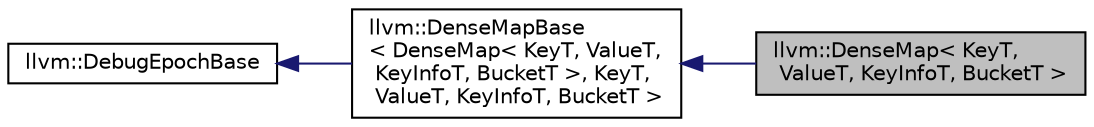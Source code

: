 digraph "llvm::DenseMap&lt; KeyT, ValueT, KeyInfoT, BucketT &gt;"
{
  edge [fontname="Helvetica",fontsize="10",labelfontname="Helvetica",labelfontsize="10"];
  node [fontname="Helvetica",fontsize="10",shape=record];
  rankdir="LR";
  Node1 [label="llvm::DenseMap\< KeyT,\l ValueT, KeyInfoT, BucketT \>",height=0.2,width=0.4,color="black", fillcolor="grey75", style="filled", fontcolor="black"];
  Node2 -> Node1 [dir="back",color="midnightblue",fontsize="10",style="solid",fontname="Helvetica"];
  Node2 [label="llvm::DenseMapBase\l\< DenseMap\< KeyT, ValueT,\l KeyInfoT, BucketT \>, KeyT,\l ValueT, KeyInfoT, BucketT \>",height=0.2,width=0.4,color="black", fillcolor="white", style="filled",URL="$classllvm_1_1DenseMapBase.html"];
  Node3 -> Node2 [dir="back",color="midnightblue",fontsize="10",style="solid",fontname="Helvetica"];
  Node3 [label="llvm::DebugEpochBase",height=0.2,width=0.4,color="black", fillcolor="white", style="filled",URL="$classllvm_1_1DebugEpochBase.html",tooltip="A base class for data structure classes wishing to make iterators (\"handles\") pointing into themselve..."];
}
